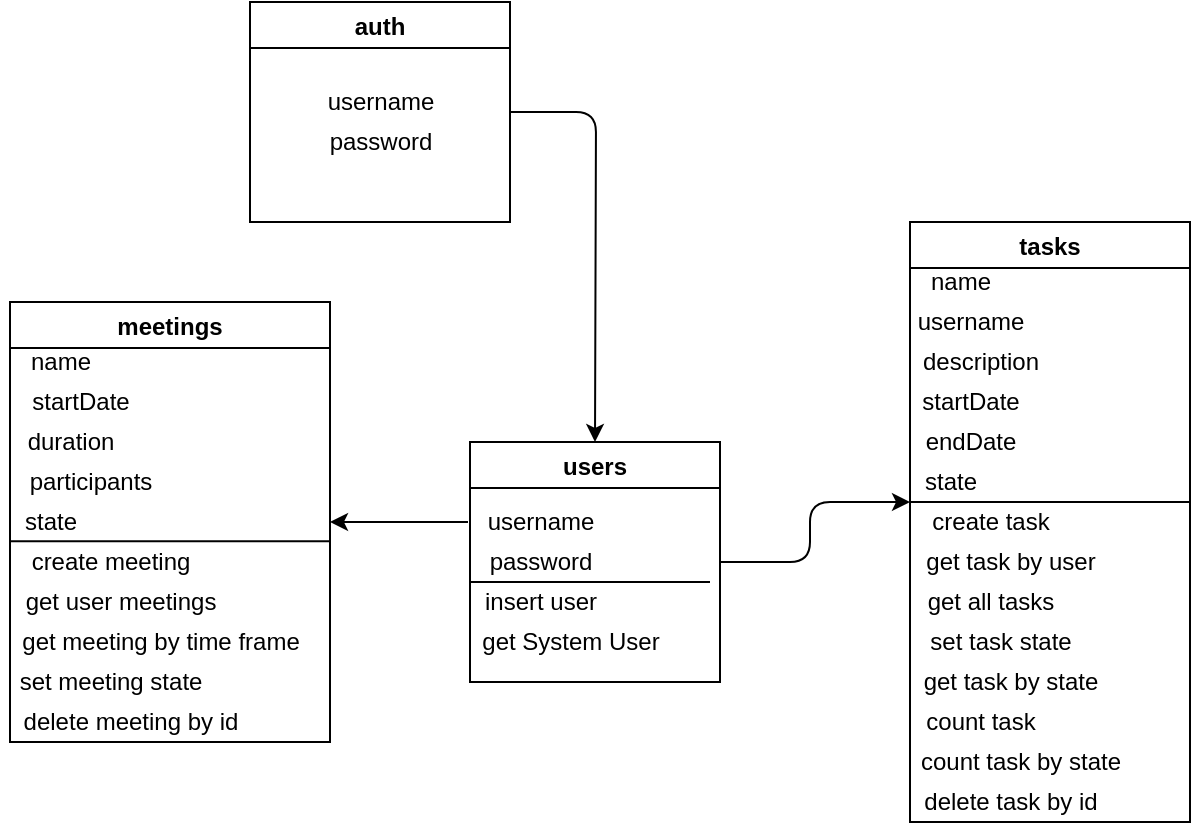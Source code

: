 <mxfile version="14.7.3" type="device"><diagram id="Y-3LfkC2LgzNw2j_7NDY" name="Page-1"><mxGraphModel dx="1038" dy="547" grid="1" gridSize="10" guides="1" tooltips="1" connect="1" arrows="1" fold="1" page="1" pageScale="1" pageWidth="850" pageHeight="1100" math="0" shadow="0"><root><mxCell id="0"/><mxCell id="1" parent="0"/><mxCell id="LkokTZ6gxKLli1BVqsM_-3" value="auth" style="swimlane;" parent="1" vertex="1"><mxGeometry x="280" y="640" width="130" height="110" as="geometry"/></mxCell><mxCell id="LkokTZ6gxKLli1BVqsM_-5" value="password" style="text;html=1;align=center;verticalAlign=middle;resizable=0;points=[];autosize=1;strokeColor=none;" parent="LkokTZ6gxKLli1BVqsM_-3" vertex="1"><mxGeometry x="30" y="60" width="70" height="20" as="geometry"/></mxCell><mxCell id="LkokTZ6gxKLli1BVqsM_-4" value="username" style="text;html=1;align=center;verticalAlign=middle;resizable=0;points=[];autosize=1;strokeColor=none;" parent="LkokTZ6gxKLli1BVqsM_-3" vertex="1"><mxGeometry x="30" y="40" width="70" height="20" as="geometry"/></mxCell><mxCell id="LkokTZ6gxKLli1BVqsM_-6" value="tasks" style="swimlane;startSize=23;" parent="1" vertex="1"><mxGeometry x="610" y="750" width="140" height="300" as="geometry"/></mxCell><mxCell id="LkokTZ6gxKLli1BVqsM_-9" value="get task by user" style="text;html=1;align=center;verticalAlign=middle;resizable=0;points=[];autosize=1;strokeColor=none;" parent="LkokTZ6gxKLli1BVqsM_-6" vertex="1"><mxGeometry y="160" width="100" height="20" as="geometry"/></mxCell><mxCell id="LkokTZ6gxKLli1BVqsM_-10" value="get all tasks" style="text;html=1;align=center;verticalAlign=middle;resizable=0;points=[];autosize=1;strokeColor=none;" parent="LkokTZ6gxKLli1BVqsM_-6" vertex="1"><mxGeometry y="180" width="80" height="20" as="geometry"/></mxCell><mxCell id="LkokTZ6gxKLli1BVqsM_-14" value="count task by state" style="text;html=1;align=center;verticalAlign=middle;resizable=0;points=[];autosize=1;strokeColor=none;" parent="LkokTZ6gxKLli1BVqsM_-6" vertex="1"><mxGeometry x="-5" y="260" width="120" height="20" as="geometry"/></mxCell><mxCell id="LkokTZ6gxKLli1BVqsM_-15" value="count task" style="text;html=1;align=center;verticalAlign=middle;resizable=0;points=[];autosize=1;strokeColor=none;" parent="LkokTZ6gxKLli1BVqsM_-6" vertex="1"><mxGeometry y="240" width="70" height="20" as="geometry"/></mxCell><mxCell id="LkokTZ6gxKLli1BVqsM_-13" value="get task by state" style="text;html=1;align=center;verticalAlign=middle;resizable=0;points=[];autosize=1;strokeColor=none;" parent="LkokTZ6gxKLli1BVqsM_-6" vertex="1"><mxGeometry y="220" width="100" height="20" as="geometry"/></mxCell><mxCell id="LkokTZ6gxKLli1BVqsM_-11" value="delete task by id" style="text;html=1;align=center;verticalAlign=middle;resizable=0;points=[];autosize=1;strokeColor=none;" parent="LkokTZ6gxKLli1BVqsM_-6" vertex="1"><mxGeometry y="280" width="100" height="20" as="geometry"/></mxCell><mxCell id="LkokTZ6gxKLli1BVqsM_-8" value="create task" style="text;html=1;align=center;verticalAlign=middle;resizable=0;points=[];autosize=1;strokeColor=none;" parent="LkokTZ6gxKLli1BVqsM_-6" vertex="1"><mxGeometry x="5" y="140" width="70" height="20" as="geometry"/></mxCell><mxCell id="LkokTZ6gxKLli1BVqsM_-12" value="set task state" style="text;html=1;align=center;verticalAlign=middle;resizable=0;points=[];autosize=1;strokeColor=none;" parent="LkokTZ6gxKLli1BVqsM_-6" vertex="1"><mxGeometry y="200" width="90" height="20" as="geometry"/></mxCell><mxCell id="lfNaif-GAZ25BUjaRoZD-11" value="" style="endArrow=none;html=1;" edge="1" parent="LkokTZ6gxKLli1BVqsM_-6"><mxGeometry width="50" height="50" relative="1" as="geometry"><mxPoint y="140" as="sourcePoint"/><mxPoint x="140" y="140" as="targetPoint"/></mxGeometry></mxCell><mxCell id="lfNaif-GAZ25BUjaRoZD-13" value="username" style="text;html=1;align=center;verticalAlign=middle;resizable=0;points=[];autosize=1;strokeColor=none;" vertex="1" parent="LkokTZ6gxKLli1BVqsM_-6"><mxGeometry x="-5" y="40" width="70" height="20" as="geometry"/></mxCell><mxCell id="lfNaif-GAZ25BUjaRoZD-14" value="description" style="text;html=1;align=center;verticalAlign=middle;resizable=0;points=[];autosize=1;strokeColor=none;" vertex="1" parent="LkokTZ6gxKLli1BVqsM_-6"><mxGeometry y="60" width="70" height="20" as="geometry"/></mxCell><mxCell id="lfNaif-GAZ25BUjaRoZD-15" value="startDate" style="text;html=1;align=center;verticalAlign=middle;resizable=0;points=[];autosize=1;strokeColor=none;" vertex="1" parent="LkokTZ6gxKLli1BVqsM_-6"><mxGeometry y="80" width="60" height="20" as="geometry"/></mxCell><mxCell id="lfNaif-GAZ25BUjaRoZD-16" value="endDate" style="text;html=1;align=center;verticalAlign=middle;resizable=0;points=[];autosize=1;strokeColor=none;" vertex="1" parent="LkokTZ6gxKLli1BVqsM_-6"><mxGeometry y="100" width="60" height="20" as="geometry"/></mxCell><mxCell id="lfNaif-GAZ25BUjaRoZD-17" value="state" style="text;html=1;align=center;verticalAlign=middle;resizable=0;points=[];autosize=1;strokeColor=none;" vertex="1" parent="LkokTZ6gxKLli1BVqsM_-6"><mxGeometry y="120" width="40" height="20" as="geometry"/></mxCell><mxCell id="lfNaif-GAZ25BUjaRoZD-12" value="name" style="text;html=1;align=center;verticalAlign=middle;resizable=0;points=[];autosize=1;strokeColor=none;" vertex="1" parent="LkokTZ6gxKLli1BVqsM_-6"><mxGeometry y="20" width="50" height="20" as="geometry"/></mxCell><mxCell id="LkokTZ6gxKLli1BVqsM_-7" value="meetings" style="swimlane;" parent="1" vertex="1"><mxGeometry x="160" y="790" width="160" height="220" as="geometry"/></mxCell><mxCell id="LkokTZ6gxKLli1BVqsM_-18" value="get meeting by time frame" style="text;html=1;align=center;verticalAlign=middle;resizable=0;points=[];autosize=1;strokeColor=none;" parent="LkokTZ6gxKLli1BVqsM_-7" vertex="1"><mxGeometry y="160" width="150" height="20" as="geometry"/></mxCell><mxCell id="LkokTZ6gxKLli1BVqsM_-17" value="get user meetings" style="text;html=1;align=center;verticalAlign=middle;resizable=0;points=[];autosize=1;strokeColor=none;" parent="LkokTZ6gxKLli1BVqsM_-7" vertex="1"><mxGeometry y="140" width="110" height="20" as="geometry"/></mxCell><mxCell id="LkokTZ6gxKLli1BVqsM_-20" value="delete meeting by id" style="text;html=1;align=center;verticalAlign=middle;resizable=0;points=[];autosize=1;strokeColor=none;" parent="LkokTZ6gxKLli1BVqsM_-7" vertex="1"><mxGeometry y="200" width="120" height="20" as="geometry"/></mxCell><mxCell id="LkokTZ6gxKLli1BVqsM_-16" value="create meeting" style="text;html=1;align=center;verticalAlign=middle;resizable=0;points=[];autosize=1;strokeColor=none;" parent="LkokTZ6gxKLli1BVqsM_-7" vertex="1"><mxGeometry x="5" y="120" width="90" height="20" as="geometry"/></mxCell><mxCell id="LkokTZ6gxKLli1BVqsM_-19" value="set meeting state" style="text;html=1;align=center;verticalAlign=middle;resizable=0;points=[];autosize=1;strokeColor=none;" parent="LkokTZ6gxKLli1BVqsM_-7" vertex="1"><mxGeometry x="-5" y="180" width="110" height="20" as="geometry"/></mxCell><mxCell id="lfNaif-GAZ25BUjaRoZD-5" value="startDate" style="text;html=1;align=center;verticalAlign=middle;resizable=0;points=[];autosize=1;strokeColor=none;" vertex="1" parent="LkokTZ6gxKLli1BVqsM_-7"><mxGeometry x="5" y="40" width="60" height="20" as="geometry"/></mxCell><mxCell id="lfNaif-GAZ25BUjaRoZD-4" value="name" style="text;html=1;align=center;verticalAlign=middle;resizable=0;points=[];autosize=1;strokeColor=none;" vertex="1" parent="LkokTZ6gxKLli1BVqsM_-7"><mxGeometry y="20" width="50" height="20" as="geometry"/></mxCell><mxCell id="lfNaif-GAZ25BUjaRoZD-6" value="duration" style="text;html=1;align=center;verticalAlign=middle;resizable=0;points=[];autosize=1;strokeColor=none;" vertex="1" parent="LkokTZ6gxKLli1BVqsM_-7"><mxGeometry y="60" width="60" height="20" as="geometry"/></mxCell><mxCell id="lfNaif-GAZ25BUjaRoZD-7" value="participants" style="text;html=1;align=center;verticalAlign=middle;resizable=0;points=[];autosize=1;strokeColor=none;" vertex="1" parent="LkokTZ6gxKLli1BVqsM_-7"><mxGeometry y="80" width="80" height="20" as="geometry"/></mxCell><mxCell id="lfNaif-GAZ25BUjaRoZD-3" value="" style="endArrow=none;html=1;" edge="1" parent="LkokTZ6gxKLli1BVqsM_-7"><mxGeometry width="50" height="50" relative="1" as="geometry"><mxPoint x="160" y="119.6" as="sourcePoint"/><mxPoint y="119.6" as="targetPoint"/></mxGeometry></mxCell><mxCell id="LkokTZ6gxKLli1BVqsM_-21" value="users" style="swimlane;" parent="1" vertex="1"><mxGeometry x="390" y="860" width="125" height="120" as="geometry"/></mxCell><mxCell id="LkokTZ6gxKLli1BVqsM_-22" value="insert user" style="text;html=1;align=center;verticalAlign=middle;resizable=0;points=[];autosize=1;strokeColor=none;" parent="LkokTZ6gxKLli1BVqsM_-21" vertex="1"><mxGeometry y="70" width="70" height="20" as="geometry"/></mxCell><mxCell id="LkokTZ6gxKLli1BVqsM_-23" value="get System User" style="text;html=1;align=center;verticalAlign=middle;resizable=0;points=[];autosize=1;strokeColor=none;" parent="LkokTZ6gxKLli1BVqsM_-21" vertex="1"><mxGeometry y="90" width="100" height="20" as="geometry"/></mxCell><mxCell id="lfNaif-GAZ25BUjaRoZD-10" value="password" style="text;html=1;align=center;verticalAlign=middle;resizable=0;points=[];autosize=1;strokeColor=none;" vertex="1" parent="LkokTZ6gxKLli1BVqsM_-21"><mxGeometry y="50" width="70" height="20" as="geometry"/></mxCell><mxCell id="lfNaif-GAZ25BUjaRoZD-9" value="username" style="text;html=1;align=center;verticalAlign=middle;resizable=0;points=[];autosize=1;strokeColor=none;" vertex="1" parent="LkokTZ6gxKLli1BVqsM_-21"><mxGeometry y="30" width="70" height="20" as="geometry"/></mxCell><mxCell id="lfNaif-GAZ25BUjaRoZD-8" value="" style="endArrow=none;html=1;" edge="1" parent="LkokTZ6gxKLli1BVqsM_-21"><mxGeometry width="50" height="50" relative="1" as="geometry"><mxPoint y="70" as="sourcePoint"/><mxPoint x="120" y="70" as="targetPoint"/></mxGeometry></mxCell><mxCell id="LkokTZ6gxKLli1BVqsM_-24" value="" style="endArrow=classic;html=1;exitX=1;exitY=0.5;exitDx=0;exitDy=0;entryX=0.5;entryY=0;entryDx=0;entryDy=0;" parent="1" source="LkokTZ6gxKLli1BVqsM_-3" target="LkokTZ6gxKLli1BVqsM_-21" edge="1"><mxGeometry width="50" height="50" relative="1" as="geometry"><mxPoint x="400" y="830" as="sourcePoint"/><mxPoint x="450" y="780" as="targetPoint"/><Array as="points"><mxPoint x="453" y="695"/></Array></mxGeometry></mxCell><mxCell id="LkokTZ6gxKLli1BVqsM_-25" value="" style="endArrow=classic;html=1;entryX=1;entryY=0.5;entryDx=0;entryDy=0;" parent="1" target="LkokTZ6gxKLli1BVqsM_-7" edge="1"><mxGeometry width="50" height="50" relative="1" as="geometry"><mxPoint x="389" y="900" as="sourcePoint"/><mxPoint x="450" y="780" as="targetPoint"/><Array as="points"/></mxGeometry></mxCell><mxCell id="LkokTZ6gxKLli1BVqsM_-26" value="" style="endArrow=classic;html=1;exitX=1;exitY=0.5;exitDx=0;exitDy=0;" parent="1" source="LkokTZ6gxKLli1BVqsM_-21" edge="1"><mxGeometry width="50" height="50" relative="1" as="geometry"><mxPoint x="550" y="980" as="sourcePoint"/><mxPoint x="610" y="890" as="targetPoint"/><Array as="points"><mxPoint x="560" y="920"/><mxPoint x="560" y="890"/></Array></mxGeometry></mxCell><mxCell id="lfNaif-GAZ25BUjaRoZD-18" value="state" style="text;html=1;align=center;verticalAlign=middle;resizable=0;points=[];autosize=1;strokeColor=none;" vertex="1" parent="1"><mxGeometry x="160" y="890" width="40" height="20" as="geometry"/></mxCell></root></mxGraphModel></diagram></mxfile>